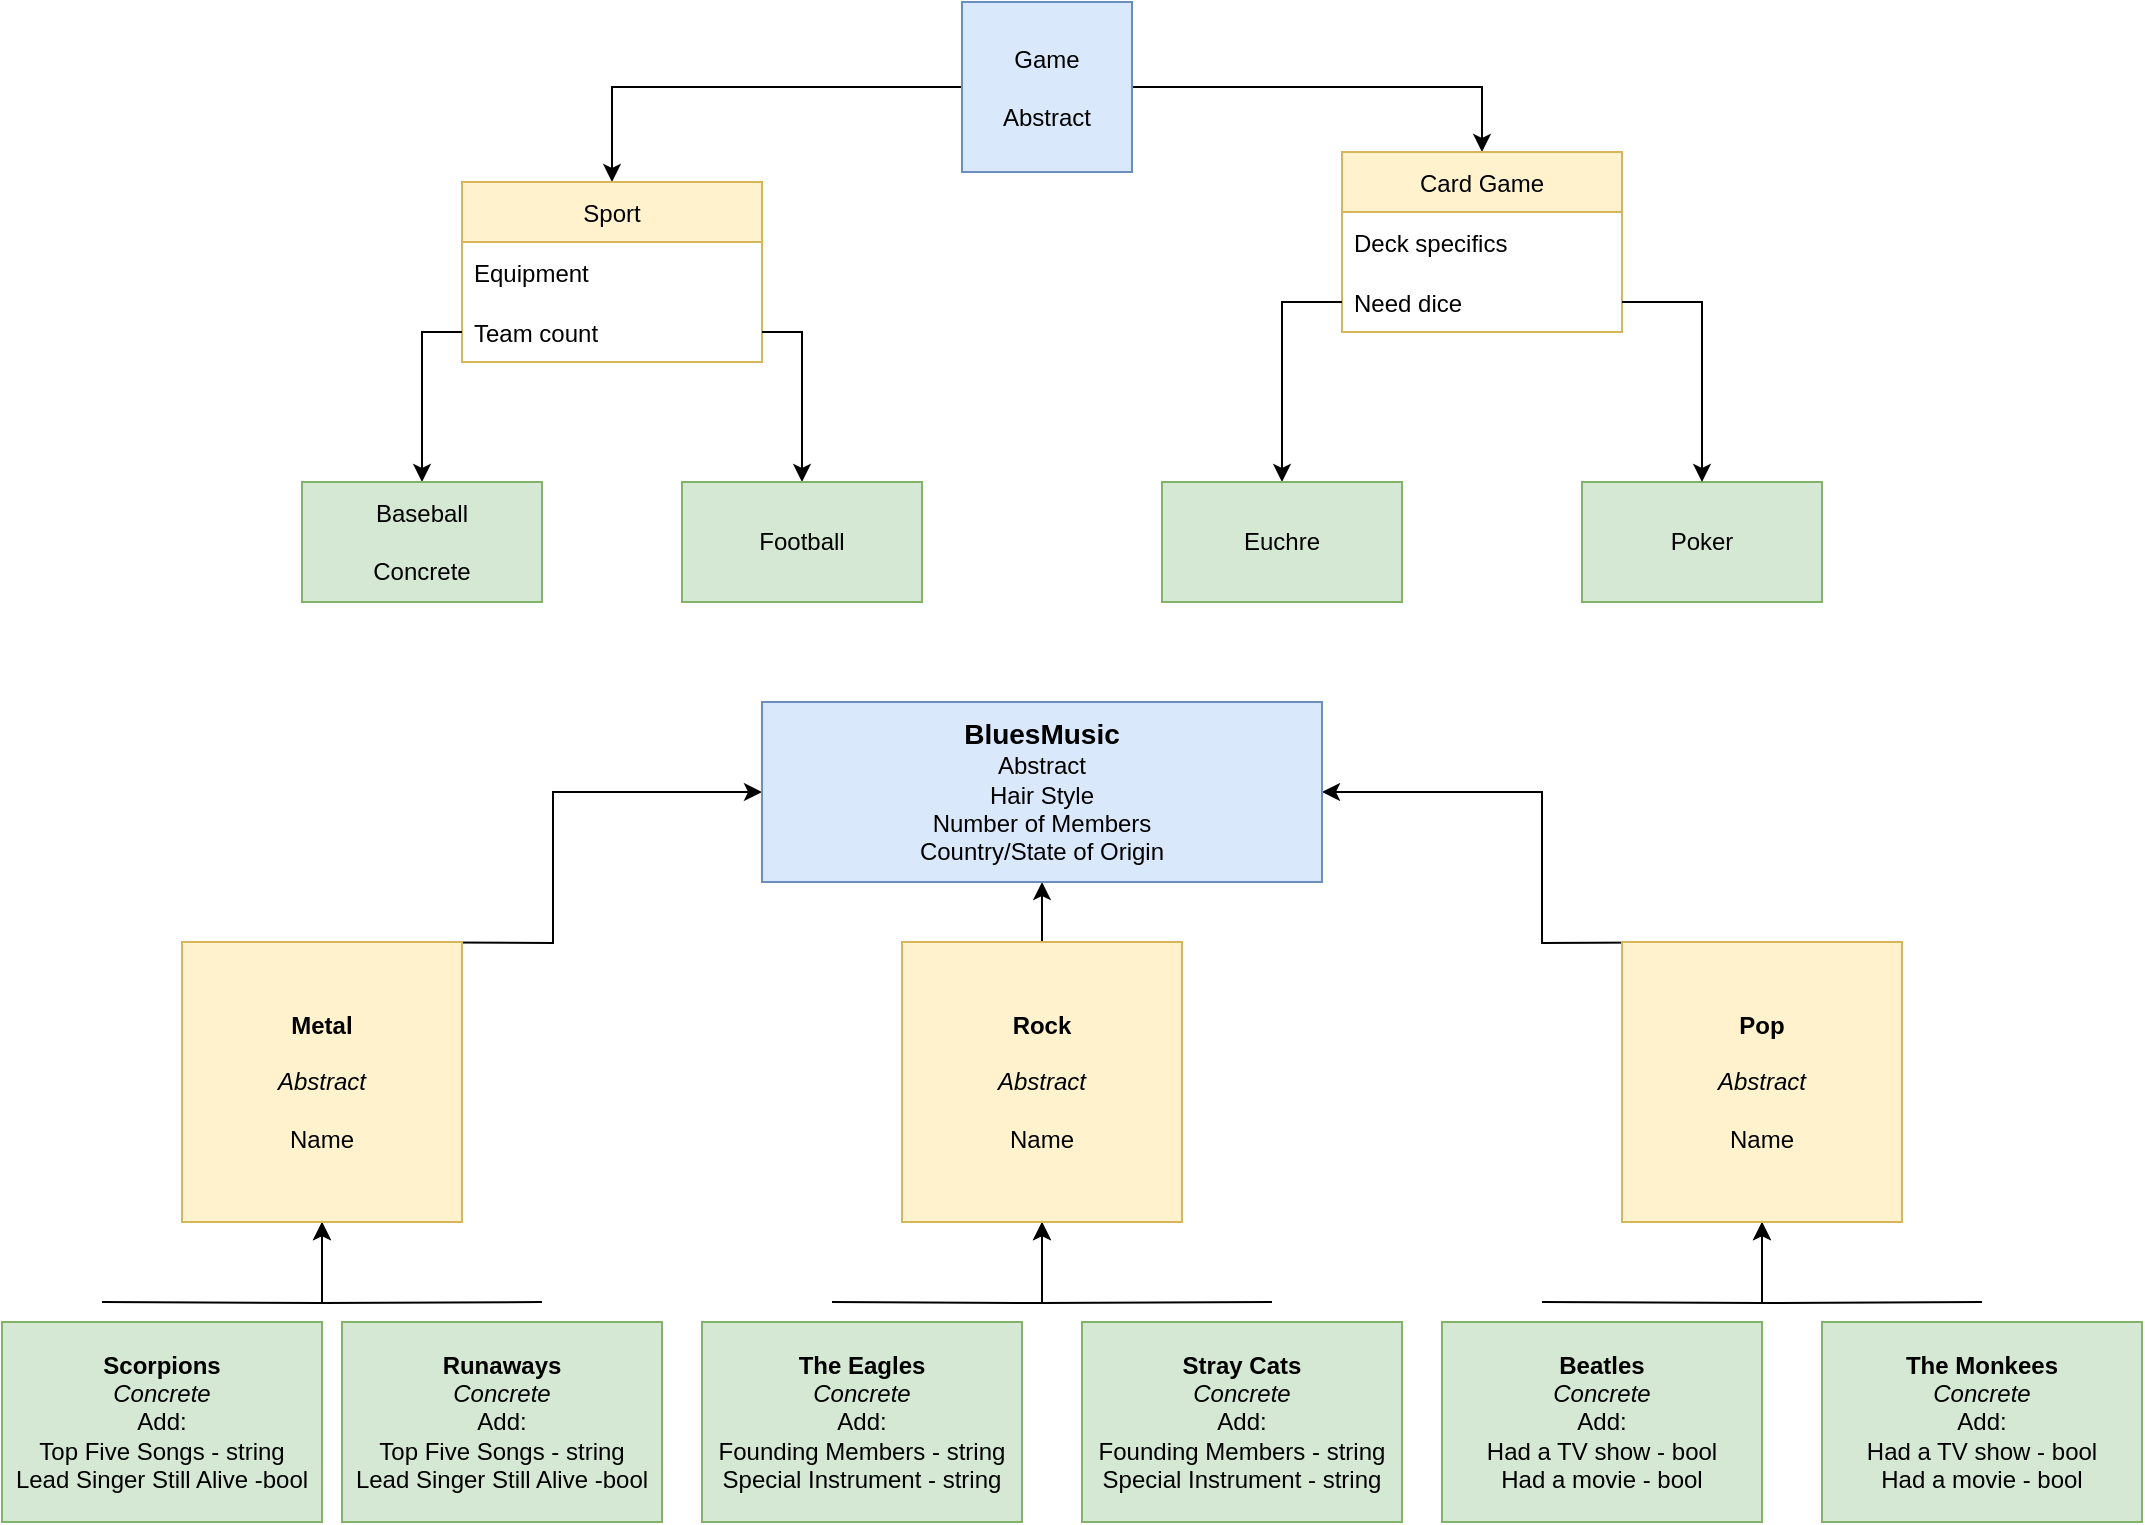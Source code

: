 <mxfile version="15.5.2" type="device"><diagram id="N5r3hqjyUicoVfdxi-Mb" name="Page-1"><mxGraphModel dx="2272" dy="705" grid="1" gridSize="10" guides="1" tooltips="1" connect="1" arrows="1" fold="1" page="1" pageScale="1" pageWidth="850" pageHeight="1100" math="0" shadow="0"><root><mxCell id="0"/><mxCell id="1" parent="0"/><mxCell id="jjCGy_gBBI7UooGSEZhR-17" style="edgeStyle=orthogonalEdgeStyle;rounded=0;orthogonalLoop=1;jettySize=auto;html=1;entryX=0.5;entryY=0;entryDx=0;entryDy=0;" parent="1" source="jjCGy_gBBI7UooGSEZhR-1" target="jjCGy_gBBI7UooGSEZhR-2" edge="1"><mxGeometry relative="1" as="geometry"/></mxCell><mxCell id="jjCGy_gBBI7UooGSEZhR-18" style="edgeStyle=orthogonalEdgeStyle;rounded=0;orthogonalLoop=1;jettySize=auto;html=1;entryX=0.5;entryY=0;entryDx=0;entryDy=0;" parent="1" source="jjCGy_gBBI7UooGSEZhR-1" target="jjCGy_gBBI7UooGSEZhR-13" edge="1"><mxGeometry relative="1" as="geometry"/></mxCell><mxCell id="jjCGy_gBBI7UooGSEZhR-1" value="Game&lt;br&gt;&lt;br&gt;Abstract" style="whiteSpace=wrap;html=1;aspect=fixed;fillColor=#dae8fc;strokeColor=#6c8ebf;" parent="1" vertex="1"><mxGeometry x="380" y="10" width="85" height="85" as="geometry"/></mxCell><mxCell id="jjCGy_gBBI7UooGSEZhR-2" value="Sport" style="swimlane;fontStyle=0;childLayout=stackLayout;horizontal=1;startSize=30;horizontalStack=0;resizeParent=1;resizeParentMax=0;resizeLast=0;collapsible=1;marginBottom=0;fillColor=#fff2cc;strokeColor=#d6b656;" parent="1" vertex="1"><mxGeometry x="130" y="100" width="150" height="90" as="geometry"/></mxCell><mxCell id="jjCGy_gBBI7UooGSEZhR-3" value="Equipment" style="text;strokeColor=none;fillColor=none;align=left;verticalAlign=middle;spacingLeft=4;spacingRight=4;overflow=hidden;points=[[0,0.5],[1,0.5]];portConstraint=eastwest;rotatable=0;" parent="jjCGy_gBBI7UooGSEZhR-2" vertex="1"><mxGeometry y="30" width="150" height="30" as="geometry"/></mxCell><mxCell id="jjCGy_gBBI7UooGSEZhR-4" value="Team count" style="text;strokeColor=none;fillColor=none;align=left;verticalAlign=middle;spacingLeft=4;spacingRight=4;overflow=hidden;points=[[0,0.5],[1,0.5]];portConstraint=eastwest;rotatable=0;" parent="jjCGy_gBBI7UooGSEZhR-2" vertex="1"><mxGeometry y="60" width="150" height="30" as="geometry"/></mxCell><mxCell id="jjCGy_gBBI7UooGSEZhR-9" value="Baseball&lt;br&gt;&lt;br&gt;Concrete" style="rounded=0;whiteSpace=wrap;html=1;" parent="1" vertex="1"><mxGeometry x="50" y="250" width="120" height="60" as="geometry"/></mxCell><mxCell id="jjCGy_gBBI7UooGSEZhR-10" value="Football" style="rounded=0;whiteSpace=wrap;html=1;" parent="1" vertex="1"><mxGeometry x="240" y="250" width="120" height="60" as="geometry"/></mxCell><mxCell id="jjCGy_gBBI7UooGSEZhR-11" value="Euchre" style="rounded=0;whiteSpace=wrap;html=1;" parent="1" vertex="1"><mxGeometry x="480" y="250" width="120" height="60" as="geometry"/></mxCell><mxCell id="jjCGy_gBBI7UooGSEZhR-12" value="Poker" style="rounded=0;whiteSpace=wrap;html=1;fillColor=#d5e8d4;strokeColor=#82b366;" parent="1" vertex="1"><mxGeometry x="690" y="250" width="120" height="60" as="geometry"/></mxCell><mxCell id="jjCGy_gBBI7UooGSEZhR-13" value="Card Game" style="swimlane;fontStyle=0;childLayout=stackLayout;horizontal=1;startSize=30;horizontalStack=0;resizeParent=1;resizeParentMax=0;resizeLast=0;collapsible=1;marginBottom=0;fillColor=#fff2cc;strokeColor=#d6b656;" parent="1" vertex="1"><mxGeometry x="570" y="85" width="140" height="90" as="geometry"/></mxCell><mxCell id="jjCGy_gBBI7UooGSEZhR-14" value="Deck specifics" style="text;strokeColor=none;fillColor=none;align=left;verticalAlign=middle;spacingLeft=4;spacingRight=4;overflow=hidden;points=[[0,0.5],[1,0.5]];portConstraint=eastwest;rotatable=0;" parent="jjCGy_gBBI7UooGSEZhR-13" vertex="1"><mxGeometry y="30" width="140" height="30" as="geometry"/></mxCell><mxCell id="jjCGy_gBBI7UooGSEZhR-15" value="Need dice" style="text;strokeColor=none;fillColor=none;align=left;verticalAlign=middle;spacingLeft=4;spacingRight=4;overflow=hidden;points=[[0,0.5],[1,0.5]];portConstraint=eastwest;rotatable=0;" parent="jjCGy_gBBI7UooGSEZhR-13" vertex="1"><mxGeometry y="60" width="140" height="30" as="geometry"/></mxCell><mxCell id="jjCGy_gBBI7UooGSEZhR-19" style="edgeStyle=orthogonalEdgeStyle;rounded=0;orthogonalLoop=1;jettySize=auto;html=1;entryX=0.5;entryY=0;entryDx=0;entryDy=0;" parent="1" source="jjCGy_gBBI7UooGSEZhR-4" target="jjCGy_gBBI7UooGSEZhR-9" edge="1"><mxGeometry relative="1" as="geometry"/></mxCell><mxCell id="jjCGy_gBBI7UooGSEZhR-21" style="edgeStyle=orthogonalEdgeStyle;rounded=0;orthogonalLoop=1;jettySize=auto;html=1;entryX=0.5;entryY=0;entryDx=0;entryDy=0;" parent="1" source="jjCGy_gBBI7UooGSEZhR-4" target="jjCGy_gBBI7UooGSEZhR-10" edge="1"><mxGeometry relative="1" as="geometry"/></mxCell><mxCell id="jjCGy_gBBI7UooGSEZhR-22" style="edgeStyle=orthogonalEdgeStyle;rounded=0;orthogonalLoop=1;jettySize=auto;html=1;entryX=0.5;entryY=0;entryDx=0;entryDy=0;" parent="1" source="jjCGy_gBBI7UooGSEZhR-15" target="jjCGy_gBBI7UooGSEZhR-11" edge="1"><mxGeometry relative="1" as="geometry"/></mxCell><mxCell id="jjCGy_gBBI7UooGSEZhR-23" style="edgeStyle=orthogonalEdgeStyle;rounded=0;orthogonalLoop=1;jettySize=auto;html=1;" parent="1" source="jjCGy_gBBI7UooGSEZhR-15" target="jjCGy_gBBI7UooGSEZhR-12" edge="1"><mxGeometry relative="1" as="geometry"/></mxCell><mxCell id="jjCGy_gBBI7UooGSEZhR-24" value="Baseball&lt;br&gt;&lt;br&gt;Concrete" style="rounded=0;whiteSpace=wrap;html=1;fillColor=#d5e8d4;strokeColor=#82b366;" parent="1" vertex="1"><mxGeometry x="50" y="250" width="120" height="60" as="geometry"/></mxCell><mxCell id="jjCGy_gBBI7UooGSEZhR-25" value="Football" style="rounded=0;whiteSpace=wrap;html=1;fillColor=#d5e8d4;strokeColor=#82b366;" parent="1" vertex="1"><mxGeometry x="240" y="250" width="120" height="60" as="geometry"/></mxCell><mxCell id="jjCGy_gBBI7UooGSEZhR-26" value="Euchre" style="rounded=0;whiteSpace=wrap;html=1;fillColor=#d5e8d4;strokeColor=#82b366;" parent="1" vertex="1"><mxGeometry x="480" y="250" width="120" height="60" as="geometry"/></mxCell><mxCell id="lr19EB80Lg0eDKGp5OWF-1" style="edgeStyle=orthogonalEdgeStyle;rounded=0;orthogonalLoop=1;jettySize=auto;html=1;exitX=0;exitY=0.5;exitDx=0;exitDy=0;entryX=0;entryY=0.5;entryDx=0;entryDy=0;" parent="1" target="1JP3zAOFLzQcDbOZtwF8-1" edge="1"><mxGeometry relative="1" as="geometry"><mxPoint x="70" y="400" as="targetPoint"/><mxPoint x="70" y="480" as="sourcePoint"/></mxGeometry></mxCell><mxCell id="lr19EB80Lg0eDKGp5OWF-38" style="edgeStyle=orthogonalEdgeStyle;rounded=0;orthogonalLoop=1;jettySize=auto;html=1;entryX=1;entryY=0.5;entryDx=0;entryDy=0;exitX=1;exitY=0.5;exitDx=0;exitDy=0;" parent="1" target="1JP3zAOFLzQcDbOZtwF8-1" edge="1"><mxGeometry relative="1" as="geometry"><mxPoint x="780" y="480" as="sourcePoint"/><mxPoint x="500" y="475" as="targetPoint"/></mxGeometry></mxCell><mxCell id="lr19EB80Lg0eDKGp5OWF-10" value="&lt;b&gt;The Monkees&lt;/b&gt;&lt;br&gt;&lt;i&gt;Concrete&lt;/i&gt;&lt;br&gt;Add:&lt;br&gt;Had a TV show - bool&lt;br&gt;Had a movie - bool" style="rounded=0;whiteSpace=wrap;html=1;fillColor=#d5e8d4;strokeColor=#82b366;" parent="1" vertex="1"><mxGeometry x="810" y="670" width="160" height="100" as="geometry"/></mxCell><mxCell id="lr19EB80Lg0eDKGp5OWF-18" value="&lt;b&gt;Scorpions&lt;/b&gt;&lt;br&gt;&lt;i&gt;Concrete&lt;/i&gt;&lt;br&gt;Add:&lt;br&gt;Top Five Songs - string&lt;br&gt;Lead Singer Still Alive -bool" style="rounded=0;whiteSpace=wrap;html=1;fillColor=#d5e8d4;strokeColor=#82b366;" parent="1" vertex="1"><mxGeometry x="-100" y="670" width="160" height="100" as="geometry"/></mxCell><mxCell id="lr19EB80Lg0eDKGp5OWF-19" value="&lt;b&gt;Runaways&lt;/b&gt;&lt;br&gt;&lt;i&gt;Concrete&lt;/i&gt;&lt;br&gt;Add:&lt;br&gt;Top Five Songs - string&lt;br&gt;Lead Singer Still Alive -bool" style="rounded=0;whiteSpace=wrap;html=1;fillColor=#d5e8d4;strokeColor=#82b366;" parent="1" vertex="1"><mxGeometry x="70" y="670" width="160" height="100" as="geometry"/></mxCell><mxCell id="lr19EB80Lg0eDKGp5OWF-20" value="&lt;b&gt;The Eagles&lt;/b&gt;&lt;br&gt;&lt;span style=&quot;font-family: &amp;#34;helvetica&amp;#34;&quot;&gt;&lt;i&gt;Concrete&lt;/i&gt;&lt;/span&gt;&lt;br style=&quot;font-family: &amp;#34;helvetica&amp;#34;&quot;&gt;&lt;span style=&quot;font-family: &amp;#34;helvetica&amp;#34;&quot;&gt;Add:&lt;/span&gt;&lt;br style=&quot;font-family: &amp;#34;helvetica&amp;#34;&quot;&gt;&lt;span style=&quot;font-family: &amp;#34;helvetica&amp;#34;&quot;&gt;Founding Members - string&lt;/span&gt;&lt;br style=&quot;font-family: &amp;#34;helvetica&amp;#34;&quot;&gt;&lt;font face=&quot;helvetica&quot;&gt;Special Instrument - string&lt;/font&gt;" style="rounded=0;whiteSpace=wrap;html=1;fillColor=#d5e8d4;strokeColor=#82b366;" parent="1" vertex="1"><mxGeometry x="250" y="670" width="160" height="100" as="geometry"/></mxCell><mxCell id="lr19EB80Lg0eDKGp5OWF-42" value="&lt;b&gt;Stray Cats&lt;/b&gt;&lt;br&gt;&lt;span style=&quot;font-family: &amp;#34;helvetica&amp;#34;&quot;&gt;&lt;i&gt;Concrete&lt;/i&gt;&lt;/span&gt;&lt;br style=&quot;font-family: &amp;#34;helvetica&amp;#34;&quot;&gt;&lt;span style=&quot;font-family: &amp;#34;helvetica&amp;#34;&quot;&gt;Add:&lt;/span&gt;&lt;br style=&quot;font-family: &amp;#34;helvetica&amp;#34;&quot;&gt;&lt;span style=&quot;font-family: &amp;#34;helvetica&amp;#34;&quot;&gt;Founding Members - string&lt;/span&gt;&lt;br style=&quot;font-family: &amp;#34;helvetica&amp;#34;&quot;&gt;&lt;font face=&quot;helvetica&quot;&gt;Special Instrument - string&lt;/font&gt;" style="rounded=0;whiteSpace=wrap;html=1;fillColor=#d5e8d4;strokeColor=#82b366;" parent="1" vertex="1"><mxGeometry x="440" y="670" width="160" height="100" as="geometry"/></mxCell><mxCell id="lr19EB80Lg0eDKGp5OWF-44" value="&lt;b&gt;Beatles&lt;/b&gt;&lt;br&gt;&lt;i&gt;Concrete&lt;br&gt;&lt;/i&gt;Add:&lt;br&gt;Had a TV show - bool&lt;br&gt;Had a movie - bool" style="rounded=0;whiteSpace=wrap;html=1;fillColor=#d5e8d4;strokeColor=#82b366;" parent="1" vertex="1"><mxGeometry x="620" y="670" width="160" height="100" as="geometry"/></mxCell><mxCell id="1JP3zAOFLzQcDbOZtwF8-18" value="" style="edgeStyle=orthogonalEdgeStyle;rounded=0;orthogonalLoop=1;jettySize=auto;html=1;fontSize=14;" edge="1" parent="1" source="1JP3zAOFLzQcDbOZtwF8-11" target="1JP3zAOFLzQcDbOZtwF8-1"><mxGeometry relative="1" as="geometry"/></mxCell><mxCell id="1JP3zAOFLzQcDbOZtwF8-1" value="&lt;span&gt;&lt;b&gt;&lt;font style=&quot;font-size: 14px&quot;&gt;BluesMusic&lt;/font&gt;&lt;/b&gt;&lt;/span&gt;&lt;br&gt;&lt;span&gt;Abstract&lt;/span&gt;&lt;br&gt;&lt;span&gt;Hair Style&lt;/span&gt;&lt;br&gt;&lt;span&gt;Number of Members&lt;/span&gt;&lt;br&gt;&lt;span&gt;Country/State of Origin&lt;/span&gt;" style="rounded=0;whiteSpace=wrap;html=1;fillColor=#dae8fc;strokeColor=#6c8ebf;" vertex="1" parent="1"><mxGeometry x="280" y="360" width="280" height="90" as="geometry"/></mxCell><mxCell id="1JP3zAOFLzQcDbOZtwF8-7" style="edgeStyle=orthogonalEdgeStyle;rounded=0;orthogonalLoop=1;jettySize=auto;html=1;" edge="1" parent="1" target="1JP3zAOFLzQcDbOZtwF8-6"><mxGeometry relative="1" as="geometry"><mxPoint x="170" y="660" as="sourcePoint"/></mxGeometry></mxCell><mxCell id="1JP3zAOFLzQcDbOZtwF8-8" style="edgeStyle=orthogonalEdgeStyle;rounded=0;orthogonalLoop=1;jettySize=auto;html=1;" edge="1" parent="1" target="1JP3zAOFLzQcDbOZtwF8-6"><mxGeometry relative="1" as="geometry"><mxPoint x="-50" y="660" as="sourcePoint"/></mxGeometry></mxCell><mxCell id="1JP3zAOFLzQcDbOZtwF8-6" value="&lt;b&gt;Metal&lt;/b&gt;&lt;br&gt;&lt;br&gt;&lt;i&gt;Abstract&lt;/i&gt;&lt;br&gt;&lt;br&gt;Name" style="whiteSpace=wrap;html=1;aspect=fixed;fillColor=#fff2cc;strokeColor=#d6b656;" vertex="1" parent="1"><mxGeometry x="-10" y="480" width="140" height="140" as="geometry"/></mxCell><mxCell id="1JP3zAOFLzQcDbOZtwF8-9" style="edgeStyle=orthogonalEdgeStyle;rounded=0;orthogonalLoop=1;jettySize=auto;html=1;" edge="1" parent="1" target="1JP3zAOFLzQcDbOZtwF8-11"><mxGeometry relative="1" as="geometry"><mxPoint x="535" y="660" as="sourcePoint"/></mxGeometry></mxCell><mxCell id="1JP3zAOFLzQcDbOZtwF8-10" style="edgeStyle=orthogonalEdgeStyle;rounded=0;orthogonalLoop=1;jettySize=auto;html=1;" edge="1" parent="1" target="1JP3zAOFLzQcDbOZtwF8-11"><mxGeometry relative="1" as="geometry"><mxPoint x="315" y="660" as="sourcePoint"/></mxGeometry></mxCell><mxCell id="1JP3zAOFLzQcDbOZtwF8-11" value="&lt;b&gt;Rock&lt;/b&gt;&lt;br&gt;&lt;br&gt;&lt;i&gt;Abstract&lt;/i&gt;&lt;br&gt;&lt;br&gt;Name" style="whiteSpace=wrap;html=1;aspect=fixed;fillColor=#fff2cc;strokeColor=#d6b656;" vertex="1" parent="1"><mxGeometry x="350" y="480" width="140" height="140" as="geometry"/></mxCell><mxCell id="1JP3zAOFLzQcDbOZtwF8-12" style="edgeStyle=orthogonalEdgeStyle;rounded=0;orthogonalLoop=1;jettySize=auto;html=1;" edge="1" parent="1" target="1JP3zAOFLzQcDbOZtwF8-14"><mxGeometry relative="1" as="geometry"><mxPoint x="890" y="660" as="sourcePoint"/></mxGeometry></mxCell><mxCell id="1JP3zAOFLzQcDbOZtwF8-13" style="edgeStyle=orthogonalEdgeStyle;rounded=0;orthogonalLoop=1;jettySize=auto;html=1;" edge="1" parent="1" target="1JP3zAOFLzQcDbOZtwF8-14"><mxGeometry relative="1" as="geometry"><mxPoint x="670" y="660" as="sourcePoint"/></mxGeometry></mxCell><mxCell id="1JP3zAOFLzQcDbOZtwF8-14" value="&lt;b&gt;Pop&lt;/b&gt;&lt;br&gt;&lt;br&gt;&lt;i&gt;Abstract&lt;/i&gt;&lt;br&gt;&lt;br&gt;Name" style="whiteSpace=wrap;html=1;aspect=fixed;fillColor=#fff2cc;strokeColor=#d6b656;" vertex="1" parent="1"><mxGeometry x="710" y="480" width="140" height="140" as="geometry"/></mxCell></root></mxGraphModel></diagram></mxfile>